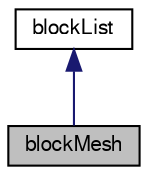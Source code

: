 digraph "blockMesh"
{
  bgcolor="transparent";
  edge [fontname="FreeSans",fontsize="10",labelfontname="FreeSans",labelfontsize="10"];
  node [fontname="FreeSans",fontsize="10",shape=record];
  Node1 [label="blockMesh",height=0.2,width=0.4,color="black", fillcolor="grey75", style="filled" fontcolor="black"];
  Node2 -> Node1 [dir="back",color="midnightblue",fontsize="10",style="solid",fontname="FreeSans"];
  Node2 [label="blockList",height=0.2,width=0.4,color="black",URL="$a01975.html",tooltip="A templated 1D list of pointers to objects of type &lt;T&gt;, where the size of the array is known and used..."];
}
